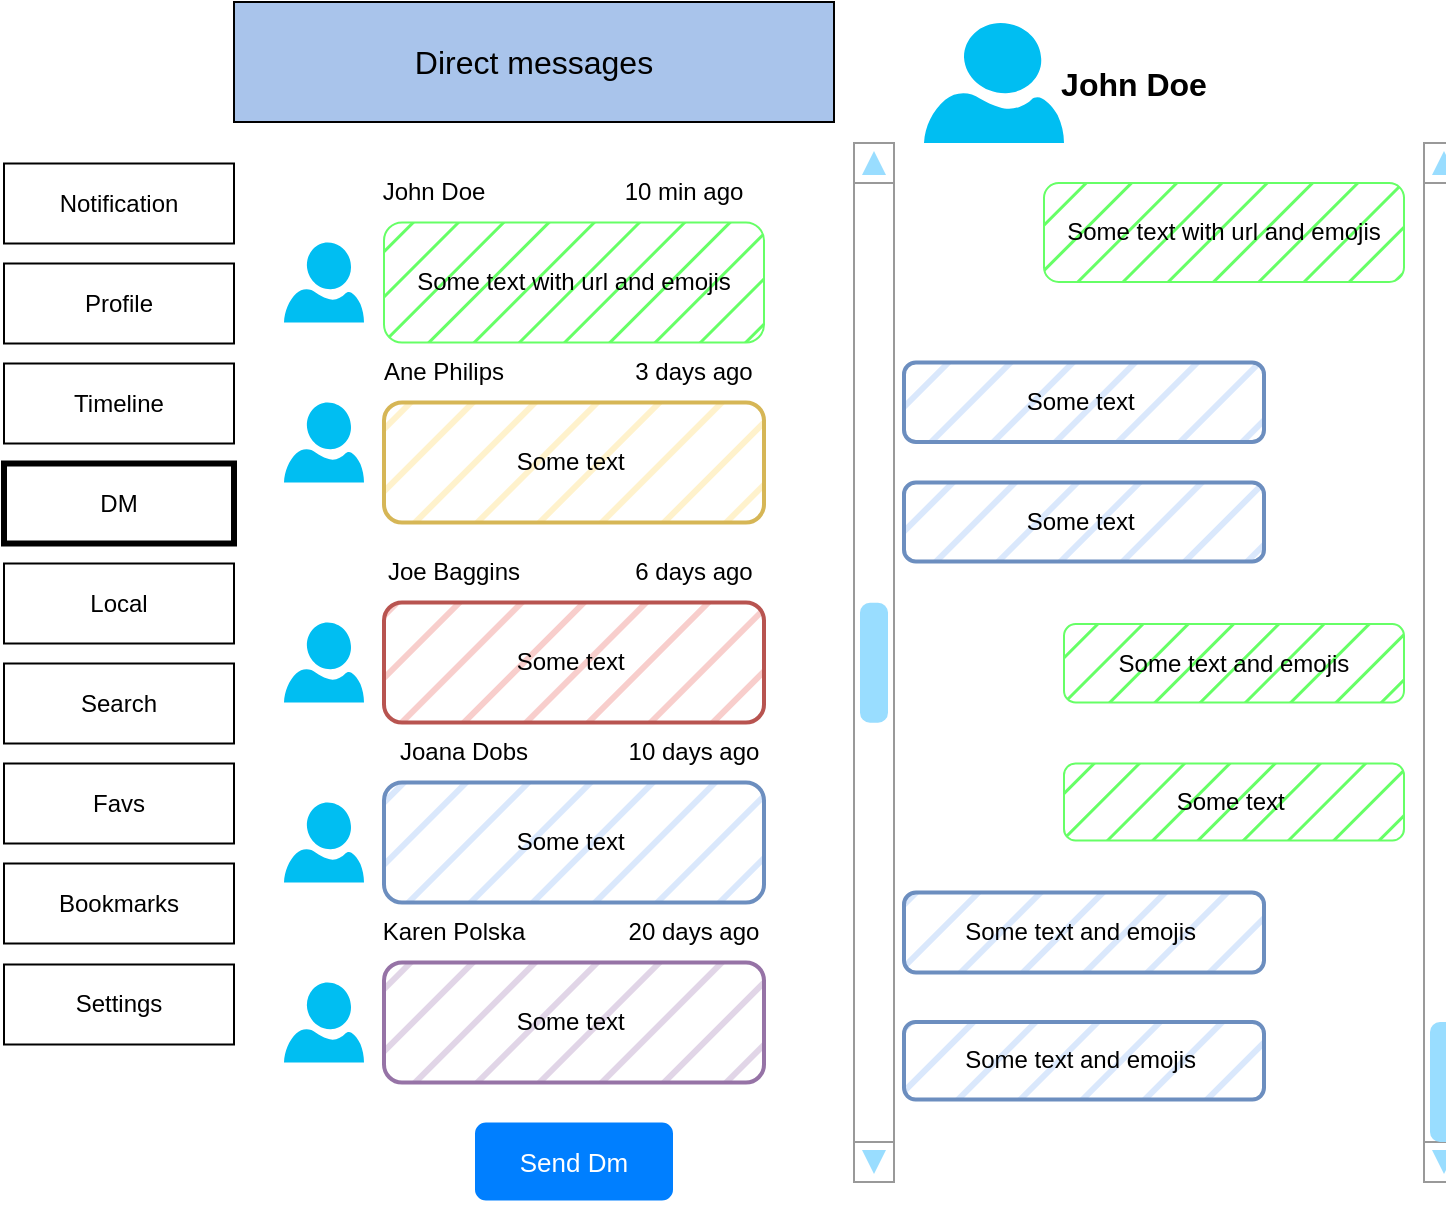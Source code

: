 <mxfile version="20.8.22" type="github">
  <diagram name="Página-1" id="5GbDUQDpDSjfHrGf50Re">
    <mxGraphModel dx="1156" dy="1754" grid="1" gridSize="10" guides="1" tooltips="1" connect="1" arrows="1" fold="1" page="1" pageScale="1" pageWidth="827" pageHeight="1169" math="0" shadow="0">
      <root>
        <mxCell id="0" />
        <mxCell id="1" parent="0" />
        <mxCell id="zPWY2V33I2jb1bupJwRj-1" value="Profile" style="rounded=0;whiteSpace=wrap;html=1;fillColor=none;" vertex="1" parent="1">
          <mxGeometry x="70" y="-509.25" width="115" height="40" as="geometry" />
        </mxCell>
        <mxCell id="zPWY2V33I2jb1bupJwRj-2" value="Timeline" style="rounded=0;whiteSpace=wrap;html=1;fillColor=none;strokeWidth=1;" vertex="1" parent="1">
          <mxGeometry x="70" y="-459.25" width="115" height="40" as="geometry" />
        </mxCell>
        <mxCell id="zPWY2V33I2jb1bupJwRj-3" value="DM" style="rounded=0;whiteSpace=wrap;html=1;fillColor=none;strokeWidth=3;" vertex="1" parent="1">
          <mxGeometry x="70" y="-409.25" width="115" height="40" as="geometry" />
        </mxCell>
        <mxCell id="zPWY2V33I2jb1bupJwRj-4" value="Bookmarks" style="rounded=0;whiteSpace=wrap;html=1;fillColor=none;" vertex="1" parent="1">
          <mxGeometry x="70" y="-209.25" width="115" height="40" as="geometry" />
        </mxCell>
        <mxCell id="zPWY2V33I2jb1bupJwRj-5" value="Notification" style="rounded=0;whiteSpace=wrap;html=1;fillColor=none;" vertex="1" parent="1">
          <mxGeometry x="70" y="-559.25" width="115" height="40" as="geometry" />
        </mxCell>
        <mxCell id="zPWY2V33I2jb1bupJwRj-6" value="Favs" style="rounded=0;whiteSpace=wrap;html=1;fillColor=none;" vertex="1" parent="1">
          <mxGeometry x="70" y="-259.25" width="115" height="40" as="geometry" />
        </mxCell>
        <mxCell id="zPWY2V33I2jb1bupJwRj-7" value="Search" style="rounded=0;whiteSpace=wrap;html=1;fillColor=none;" vertex="1" parent="1">
          <mxGeometry x="70" y="-309.25" width="115" height="40" as="geometry" />
        </mxCell>
        <mxCell id="zPWY2V33I2jb1bupJwRj-8" value="Local" style="rounded=0;whiteSpace=wrap;html=1;fillColor=none;" vertex="1" parent="1">
          <mxGeometry x="70" y="-359.25" width="115" height="40" as="geometry" />
        </mxCell>
        <mxCell id="zPWY2V33I2jb1bupJwRj-9" value="Settings" style="rounded=0;whiteSpace=wrap;html=1;fillColor=none;" vertex="1" parent="1">
          <mxGeometry x="70" y="-158.75" width="115" height="40" as="geometry" />
        </mxCell>
        <mxCell id="zPWY2V33I2jb1bupJwRj-10" value="&lt;span style=&quot;font-size: 16px;&quot;&gt;Direct messages&lt;/span&gt;" style="rounded=0;whiteSpace=wrap;html=1;fillColor=#A9C4EB;" vertex="1" parent="1">
          <mxGeometry x="185" y="-640" width="300" height="60" as="geometry" />
        </mxCell>
        <mxCell id="zPWY2V33I2jb1bupJwRj-11" value="" style="verticalLabelPosition=bottom;shadow=0;dashed=0;align=center;html=1;verticalAlign=top;strokeWidth=1;shape=mxgraph.mockup.navigation.scrollBar;strokeColor=#999999;barPos=49.97;fillColor2=#99ddff;strokeColor2=none;direction=north;fillColor=none;" vertex="1" parent="1">
          <mxGeometry x="495" y="-569.5" width="10" height="519.5" as="geometry" />
        </mxCell>
        <mxCell id="zPWY2V33I2jb1bupJwRj-12" value="" style="verticalLabelPosition=bottom;html=1;verticalAlign=top;align=center;strokeColor=none;fillColor=#00BEF2;shape=mxgraph.azure.user;" vertex="1" parent="1">
          <mxGeometry x="210" y="-519.75" width="40" height="40" as="geometry" />
        </mxCell>
        <mxCell id="zPWY2V33I2jb1bupJwRj-13" value="" style="verticalLabelPosition=bottom;html=1;verticalAlign=top;align=center;strokeColor=none;fillColor=#00BEF2;shape=mxgraph.azure.user;" vertex="1" parent="1">
          <mxGeometry x="210" y="-239.75" width="40" height="40" as="geometry" />
        </mxCell>
        <mxCell id="zPWY2V33I2jb1bupJwRj-14" value="&lt;font color=&quot;#000000&quot;&gt;John Doe&lt;/font&gt;" style="text;html=1;strokeColor=none;fillColor=none;align=center;verticalAlign=middle;whiteSpace=wrap;rounded=0;fontColor=#ffffff;" vertex="1" parent="1">
          <mxGeometry x="255" y="-559.75" width="60" height="30" as="geometry" />
        </mxCell>
        <mxCell id="zPWY2V33I2jb1bupJwRj-17" value="Some text with url and emojis" style="rounded=1;whiteSpace=wrap;html=1;strokeWidth=1;fontColor=#000000;fillColor=#66FF66;gradientColor=none;fillStyle=hatch;strokeColor=#66FF66;perimeterSpacing=2;" vertex="1" parent="1">
          <mxGeometry x="260" y="-529.75" width="190" height="60" as="geometry" />
        </mxCell>
        <mxCell id="zPWY2V33I2jb1bupJwRj-22" value="&lt;font color=&quot;#000000&quot;&gt;Joana Dobs&lt;/font&gt;" style="text;html=1;strokeColor=none;fillColor=none;align=center;verticalAlign=middle;whiteSpace=wrap;rounded=0;fontColor=#ffffff;" vertex="1" parent="1">
          <mxGeometry x="260" y="-279.75" width="80" height="30" as="geometry" />
        </mxCell>
        <mxCell id="zPWY2V33I2jb1bupJwRj-23" value="10 days ago" style="text;html=1;strokeColor=none;fillColor=none;align=center;verticalAlign=middle;whiteSpace=wrap;rounded=0;fontColor=#000000;" vertex="1" parent="1">
          <mxGeometry x="380" y="-279.75" width="70" height="30" as="geometry" />
        </mxCell>
        <mxCell id="zPWY2V33I2jb1bupJwRj-25" value="Some text&amp;nbsp;" style="rounded=1;whiteSpace=wrap;html=1;strokeWidth=2;fillColor=#dae8fc;fillStyle=hatch;strokeColor=#6c8ebf;perimeterSpacing=3;" vertex="1" parent="1">
          <mxGeometry x="260" y="-249.75" width="190" height="60" as="geometry" />
        </mxCell>
        <mxCell id="zPWY2V33I2jb1bupJwRj-42" value="" style="verticalLabelPosition=bottom;html=1;verticalAlign=top;align=center;strokeColor=none;fillColor=#00BEF2;shape=mxgraph.azure.user;" vertex="1" parent="1">
          <mxGeometry x="210" y="-439.75" width="40" height="40" as="geometry" />
        </mxCell>
        <mxCell id="zPWY2V33I2jb1bupJwRj-43" value="&lt;font color=&quot;#000000&quot;&gt;Ane Philips&lt;/font&gt;" style="text;html=1;strokeColor=none;fillColor=none;align=center;verticalAlign=middle;whiteSpace=wrap;rounded=0;fontColor=#ffffff;" vertex="1" parent="1">
          <mxGeometry x="250" y="-469.75" width="80" height="30" as="geometry" />
        </mxCell>
        <mxCell id="zPWY2V33I2jb1bupJwRj-44" value="3 days ago" style="text;html=1;strokeColor=none;fillColor=none;align=center;verticalAlign=middle;whiteSpace=wrap;rounded=0;fontColor=#000000;" vertex="1" parent="1">
          <mxGeometry x="380" y="-469.75" width="70" height="30" as="geometry" />
        </mxCell>
        <mxCell id="zPWY2V33I2jb1bupJwRj-45" value="Some text&amp;nbsp;" style="rounded=1;whiteSpace=wrap;html=1;strokeWidth=2;fillColor=#fff2cc;fillStyle=hatch;strokeColor=#d6b656;perimeterSpacing=3;" vertex="1" parent="1">
          <mxGeometry x="260" y="-439.75" width="190" height="60" as="geometry" />
        </mxCell>
        <mxCell id="zPWY2V33I2jb1bupJwRj-46" value="" style="verticalLabelPosition=bottom;html=1;verticalAlign=top;align=center;strokeColor=none;fillColor=#00BEF2;shape=mxgraph.azure.user;" vertex="1" parent="1">
          <mxGeometry x="210" y="-149.75" width="40" height="40" as="geometry" />
        </mxCell>
        <mxCell id="zPWY2V33I2jb1bupJwRj-47" value="&lt;font color=&quot;#000000&quot;&gt;Karen Polska&lt;/font&gt;" style="text;html=1;strokeColor=none;fillColor=none;align=center;verticalAlign=middle;whiteSpace=wrap;rounded=0;fontColor=#ffffff;" vertex="1" parent="1">
          <mxGeometry x="255" y="-189.75" width="80" height="30" as="geometry" />
        </mxCell>
        <mxCell id="zPWY2V33I2jb1bupJwRj-48" value="20 days ago" style="text;html=1;strokeColor=none;fillColor=none;align=center;verticalAlign=middle;whiteSpace=wrap;rounded=0;fontColor=#000000;" vertex="1" parent="1">
          <mxGeometry x="380" y="-189.75" width="70" height="30" as="geometry" />
        </mxCell>
        <mxCell id="zPWY2V33I2jb1bupJwRj-49" value="Some text&amp;nbsp;" style="rounded=1;whiteSpace=wrap;html=1;strokeWidth=2;fillColor=#e1d5e7;fillStyle=hatch;strokeColor=#9673a6;perimeterSpacing=3;" vertex="1" parent="1">
          <mxGeometry x="260" y="-159.75" width="190" height="60" as="geometry" />
        </mxCell>
        <mxCell id="zPWY2V33I2jb1bupJwRj-50" value="" style="verticalLabelPosition=bottom;html=1;verticalAlign=top;align=center;strokeColor=none;fillColor=#00BEF2;shape=mxgraph.azure.user;" vertex="1" parent="1">
          <mxGeometry x="210" y="-329.75" width="40" height="40" as="geometry" />
        </mxCell>
        <mxCell id="zPWY2V33I2jb1bupJwRj-52" value="6 days ago" style="text;html=1;strokeColor=none;fillColor=none;align=center;verticalAlign=middle;whiteSpace=wrap;rounded=0;fontColor=#000000;" vertex="1" parent="1">
          <mxGeometry x="380" y="-369.75" width="70" height="30" as="geometry" />
        </mxCell>
        <mxCell id="zPWY2V33I2jb1bupJwRj-53" value="Some text&amp;nbsp;" style="rounded=1;whiteSpace=wrap;html=1;strokeWidth=2;fillColor=#f8cecc;fillStyle=hatch;strokeColor=#b85450;perimeterSpacing=3;" vertex="1" parent="1">
          <mxGeometry x="260" y="-339.75" width="190" height="60" as="geometry" />
        </mxCell>
        <mxCell id="zPWY2V33I2jb1bupJwRj-54" value="10 min ago" style="text;html=1;strokeColor=none;fillColor=none;align=center;verticalAlign=middle;whiteSpace=wrap;rounded=0;fontColor=#000000;" vertex="1" parent="1">
          <mxGeometry x="375" y="-559.75" width="70" height="30" as="geometry" />
        </mxCell>
        <mxCell id="zPWY2V33I2jb1bupJwRj-56" value="Send Dm" style="rounded=1;whiteSpace=wrap;html=1;labelBackgroundColor=none;fillColor=#007FFF;fontColor=#FFFFFF;strokeColor=#FFFFFF;fontSize=13;" vertex="1" parent="1">
          <mxGeometry x="305" y="-80.25" width="100" height="40" as="geometry" />
        </mxCell>
        <mxCell id="zPWY2V33I2jb1bupJwRj-57" value="&lt;font color=&quot;#000000&quot; style=&quot;font-size: 16px;&quot;&gt;John Doe&lt;/font&gt;" style="text;html=1;strokeColor=none;fillColor=none;align=center;verticalAlign=middle;whiteSpace=wrap;rounded=0;fontColor=#ffffff;fontSize=16;fontStyle=1" vertex="1" parent="1">
          <mxGeometry x="570" y="-619.62" width="130" height="40.25" as="geometry" />
        </mxCell>
        <mxCell id="zPWY2V33I2jb1bupJwRj-58" value="" style="verticalLabelPosition=bottom;shadow=0;dashed=0;align=center;html=1;verticalAlign=top;strokeWidth=1;shape=mxgraph.mockup.navigation.scrollBar;strokeColor=#999999;barPos=0;fillColor2=#99ddff;strokeColor2=none;direction=north;fillColor=none;" vertex="1" parent="1">
          <mxGeometry x="780" y="-569.5" width="10" height="519.5" as="geometry" />
        </mxCell>
        <mxCell id="zPWY2V33I2jb1bupJwRj-59" value="Some text with url and emojis" style="rounded=1;whiteSpace=wrap;html=1;strokeWidth=1;fontColor=#000000;fillColor=#66FF66;gradientColor=none;fillStyle=hatch;strokeColor=#66FF66;perimeterSpacing=2;" vertex="1" parent="1">
          <mxGeometry x="590" y="-549.5" width="180" height="49.5" as="geometry" />
        </mxCell>
        <mxCell id="zPWY2V33I2jb1bupJwRj-60" value="" style="verticalLabelPosition=bottom;html=1;verticalAlign=top;align=center;strokeColor=none;fillColor=#00BEF2;shape=mxgraph.azure.user;" vertex="1" parent="1">
          <mxGeometry x="530" y="-629.5" width="70" height="60" as="geometry" />
        </mxCell>
        <mxCell id="zPWY2V33I2jb1bupJwRj-61" value="Some text&amp;nbsp;" style="rounded=1;whiteSpace=wrap;html=1;strokeWidth=2;fillColor=#dae8fc;fillStyle=hatch;strokeColor=#6c8ebf;perimeterSpacing=3;" vertex="1" parent="1">
          <mxGeometry x="520" y="-459.75" width="180" height="39.75" as="geometry" />
        </mxCell>
        <mxCell id="zPWY2V33I2jb1bupJwRj-62" value="Some text&amp;nbsp;" style="rounded=1;whiteSpace=wrap;html=1;strokeWidth=2;fillColor=#dae8fc;fillStyle=hatch;strokeColor=#6c8ebf;perimeterSpacing=3;" vertex="1" parent="1">
          <mxGeometry x="520" y="-399.75" width="180" height="39.5" as="geometry" />
        </mxCell>
        <mxCell id="zPWY2V33I2jb1bupJwRj-63" value="Some text and emojis" style="rounded=1;whiteSpace=wrap;html=1;strokeWidth=1;fontColor=#000000;fillColor=#66FF66;gradientColor=none;fillStyle=hatch;strokeColor=#66FF66;perimeterSpacing=2;" vertex="1" parent="1">
          <mxGeometry x="600" y="-329" width="170" height="39.25" as="geometry" />
        </mxCell>
        <mxCell id="zPWY2V33I2jb1bupJwRj-64" value="Some text&amp;nbsp;" style="rounded=1;whiteSpace=wrap;html=1;strokeWidth=1;fontColor=#000000;fillColor=#66FF66;gradientColor=none;fillStyle=hatch;strokeColor=#66FF66;perimeterSpacing=2;" vertex="1" parent="1">
          <mxGeometry x="600" y="-259.25" width="170" height="38.5" as="geometry" />
        </mxCell>
        <mxCell id="zPWY2V33I2jb1bupJwRj-65" value="Some text and emojis&amp;nbsp;" style="rounded=1;whiteSpace=wrap;html=1;strokeWidth=2;fillColor=#dae8fc;fillStyle=hatch;strokeColor=#6c8ebf;perimeterSpacing=3;" vertex="1" parent="1">
          <mxGeometry x="520" y="-194.75" width="180" height="40" as="geometry" />
        </mxCell>
        <mxCell id="zPWY2V33I2jb1bupJwRj-66" value="Some text and emojis&amp;nbsp;" style="rounded=1;whiteSpace=wrap;html=1;strokeWidth=2;fillColor=#dae8fc;fillStyle=hatch;strokeColor=#6c8ebf;perimeterSpacing=3;" vertex="1" parent="1">
          <mxGeometry x="520" y="-130" width="180" height="38.75" as="geometry" />
        </mxCell>
        <mxCell id="zPWY2V33I2jb1bupJwRj-67" value="&lt;font color=&quot;#000000&quot;&gt;Joe Baggins&lt;/font&gt;" style="text;html=1;strokeColor=none;fillColor=none;align=center;verticalAlign=middle;whiteSpace=wrap;rounded=0;fontColor=#ffffff;" vertex="1" parent="1">
          <mxGeometry x="255" y="-370" width="80" height="30" as="geometry" />
        </mxCell>
      </root>
    </mxGraphModel>
  </diagram>
</mxfile>
